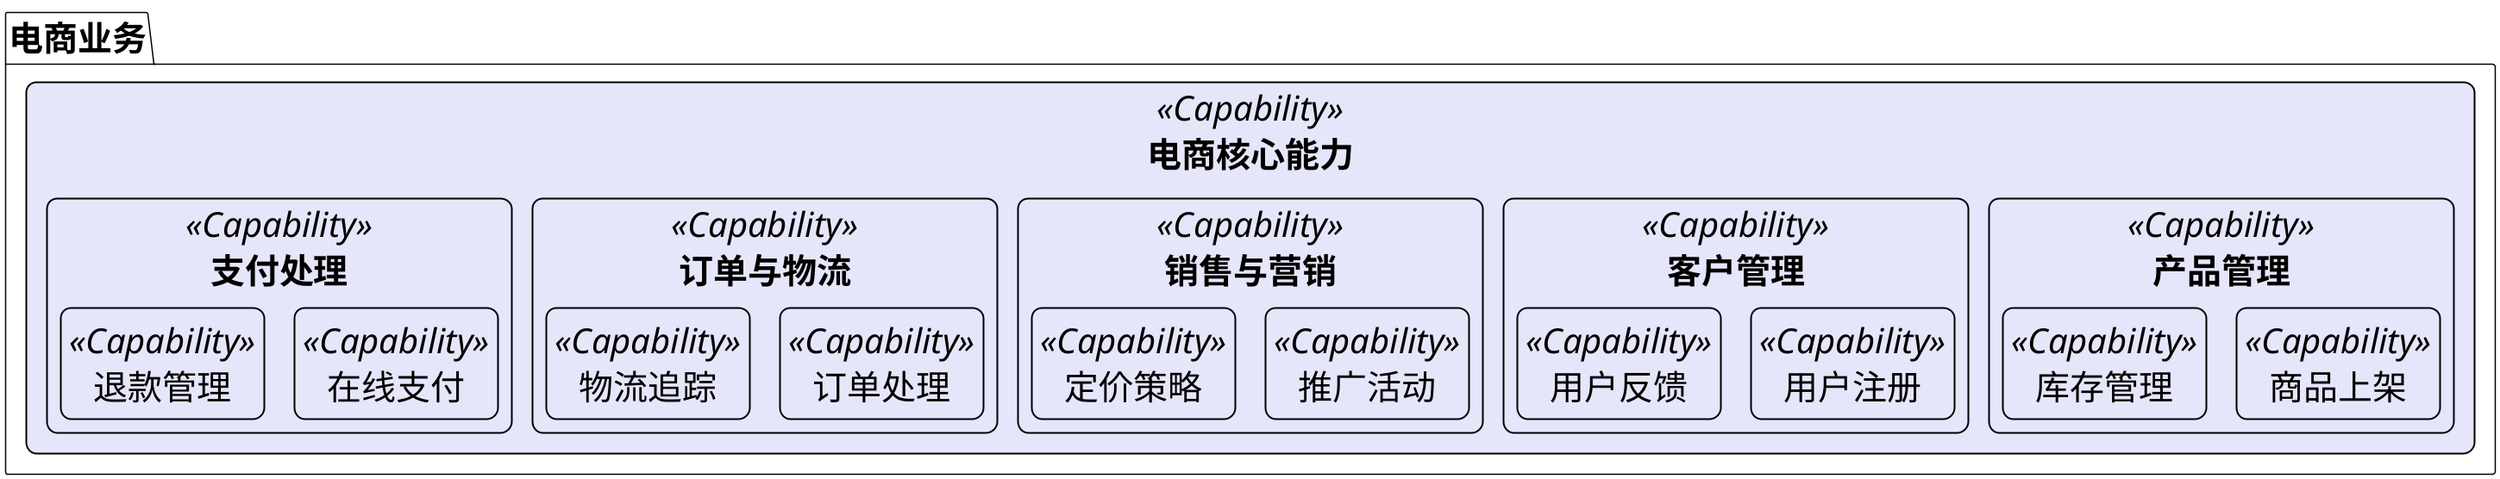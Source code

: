 @startuml
skinparam rectangle {
  roundCorner<<Capability>> 25
  backgroundColor<<Capability>> Lavender
  borderColor<<Capability>> Black
  borderThickness<<Capability>> 2
}
skinparam DefaultFontSize 40

package "电商业务" {
  rectangle "电商核心能力" as Core <<Capability>> {
    rectangle "产品管理" as Product <<Capability>> {
      rectangle "商品上架" <<Capability>>
      rectangle "库存管理" <<Capability>>
    }
    rectangle "客户管理" as Customer <<Capability>> {
      rectangle "用户注册" <<Capability>>
      rectangle "用户反馈" <<Capability>>
    }
    rectangle "销售与营销" as Sales <<Capability>> {
      rectangle "推广活动" <<Capability>>
      rectangle "定价策略" <<Capability>>
    }
    rectangle "订单与物流" as Logistics <<Capability>> {
      rectangle "订单处理" <<Capability>>
      rectangle "物流追踪" <<Capability>>
    }
    rectangle "支付处理" as Payment <<Capability>> {
      rectangle "在线支付" <<Capability>>
      rectangle "退款管理" <<Capability>>
    }
  }
}
@enduml
